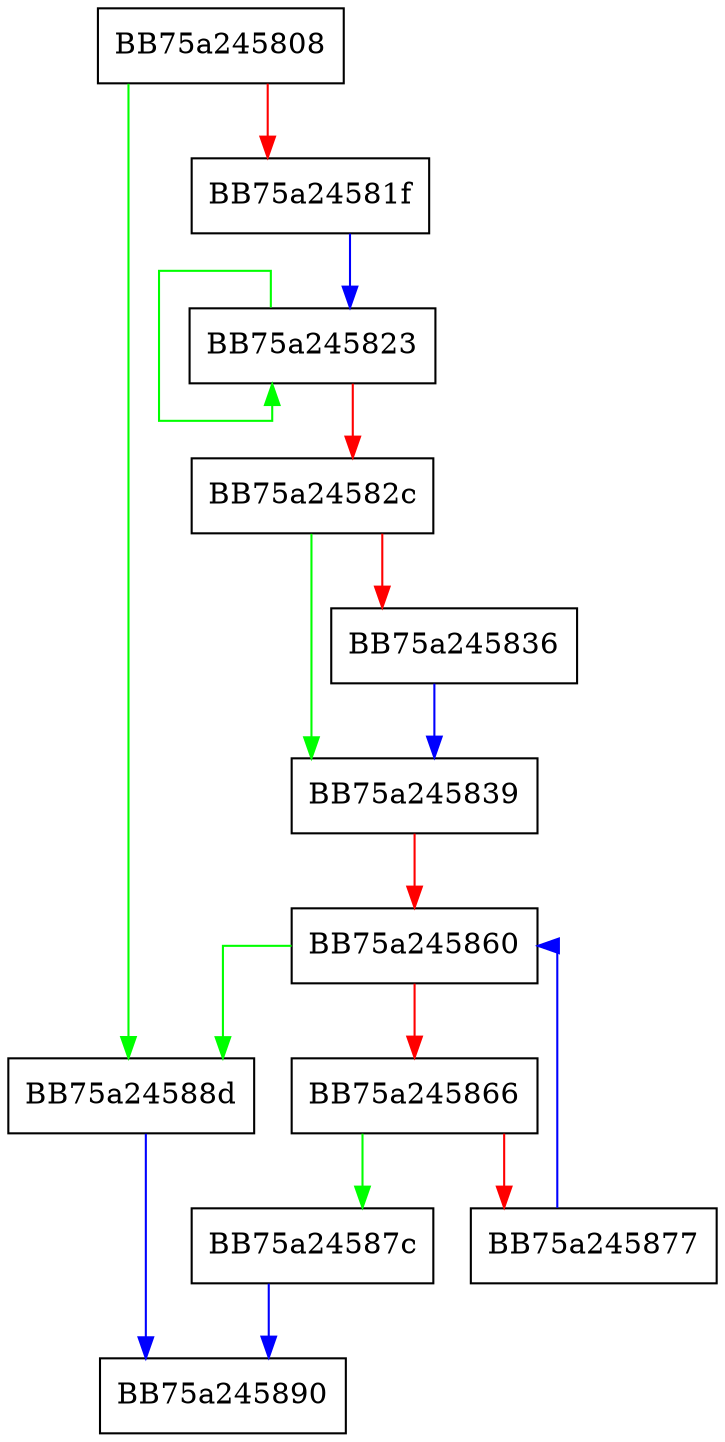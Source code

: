 digraph fsemu_fopen {
  node [shape="box"];
  graph [splines=ortho];
  BB75a245808 -> BB75a24588d [color="green"];
  BB75a245808 -> BB75a24581f [color="red"];
  BB75a24581f -> BB75a245823 [color="blue"];
  BB75a245823 -> BB75a245823 [color="green"];
  BB75a245823 -> BB75a24582c [color="red"];
  BB75a24582c -> BB75a245839 [color="green"];
  BB75a24582c -> BB75a245836 [color="red"];
  BB75a245836 -> BB75a245839 [color="blue"];
  BB75a245839 -> BB75a245860 [color="red"];
  BB75a245860 -> BB75a24588d [color="green"];
  BB75a245860 -> BB75a245866 [color="red"];
  BB75a245866 -> BB75a24587c [color="green"];
  BB75a245866 -> BB75a245877 [color="red"];
  BB75a245877 -> BB75a245860 [color="blue"];
  BB75a24587c -> BB75a245890 [color="blue"];
  BB75a24588d -> BB75a245890 [color="blue"];
}